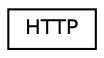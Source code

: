 digraph "Graphical Class Hierarchy"
{
  edge [fontname="Helvetica",fontsize="10",labelfontname="Helvetica",labelfontsize="10"];
  node [fontname="Helvetica",fontsize="10",shape=record];
  rankdir="LR";
  Node1 [label="HTTP",height=0.2,width=0.4,color="black", fillcolor="white", style="filled",URL="$class_h_t_t_p.html",tooltip="HTTP packet creator. "];
}
